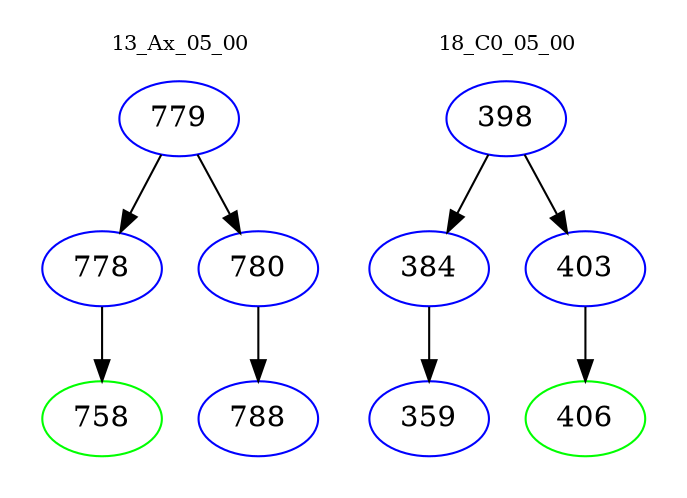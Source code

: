 digraph{
subgraph cluster_0 {
color = white
label = "13_Ax_05_00";
fontsize=10;
T0_779 [label="779", color="blue"]
T0_779 -> T0_778 [color="black"]
T0_778 [label="778", color="blue"]
T0_778 -> T0_758 [color="black"]
T0_758 [label="758", color="green"]
T0_779 -> T0_780 [color="black"]
T0_780 [label="780", color="blue"]
T0_780 -> T0_788 [color="black"]
T0_788 [label="788", color="blue"]
}
subgraph cluster_1 {
color = white
label = "18_C0_05_00";
fontsize=10;
T1_398 [label="398", color="blue"]
T1_398 -> T1_384 [color="black"]
T1_384 [label="384", color="blue"]
T1_384 -> T1_359 [color="black"]
T1_359 [label="359", color="blue"]
T1_398 -> T1_403 [color="black"]
T1_403 [label="403", color="blue"]
T1_403 -> T1_406 [color="black"]
T1_406 [label="406", color="green"]
}
}
